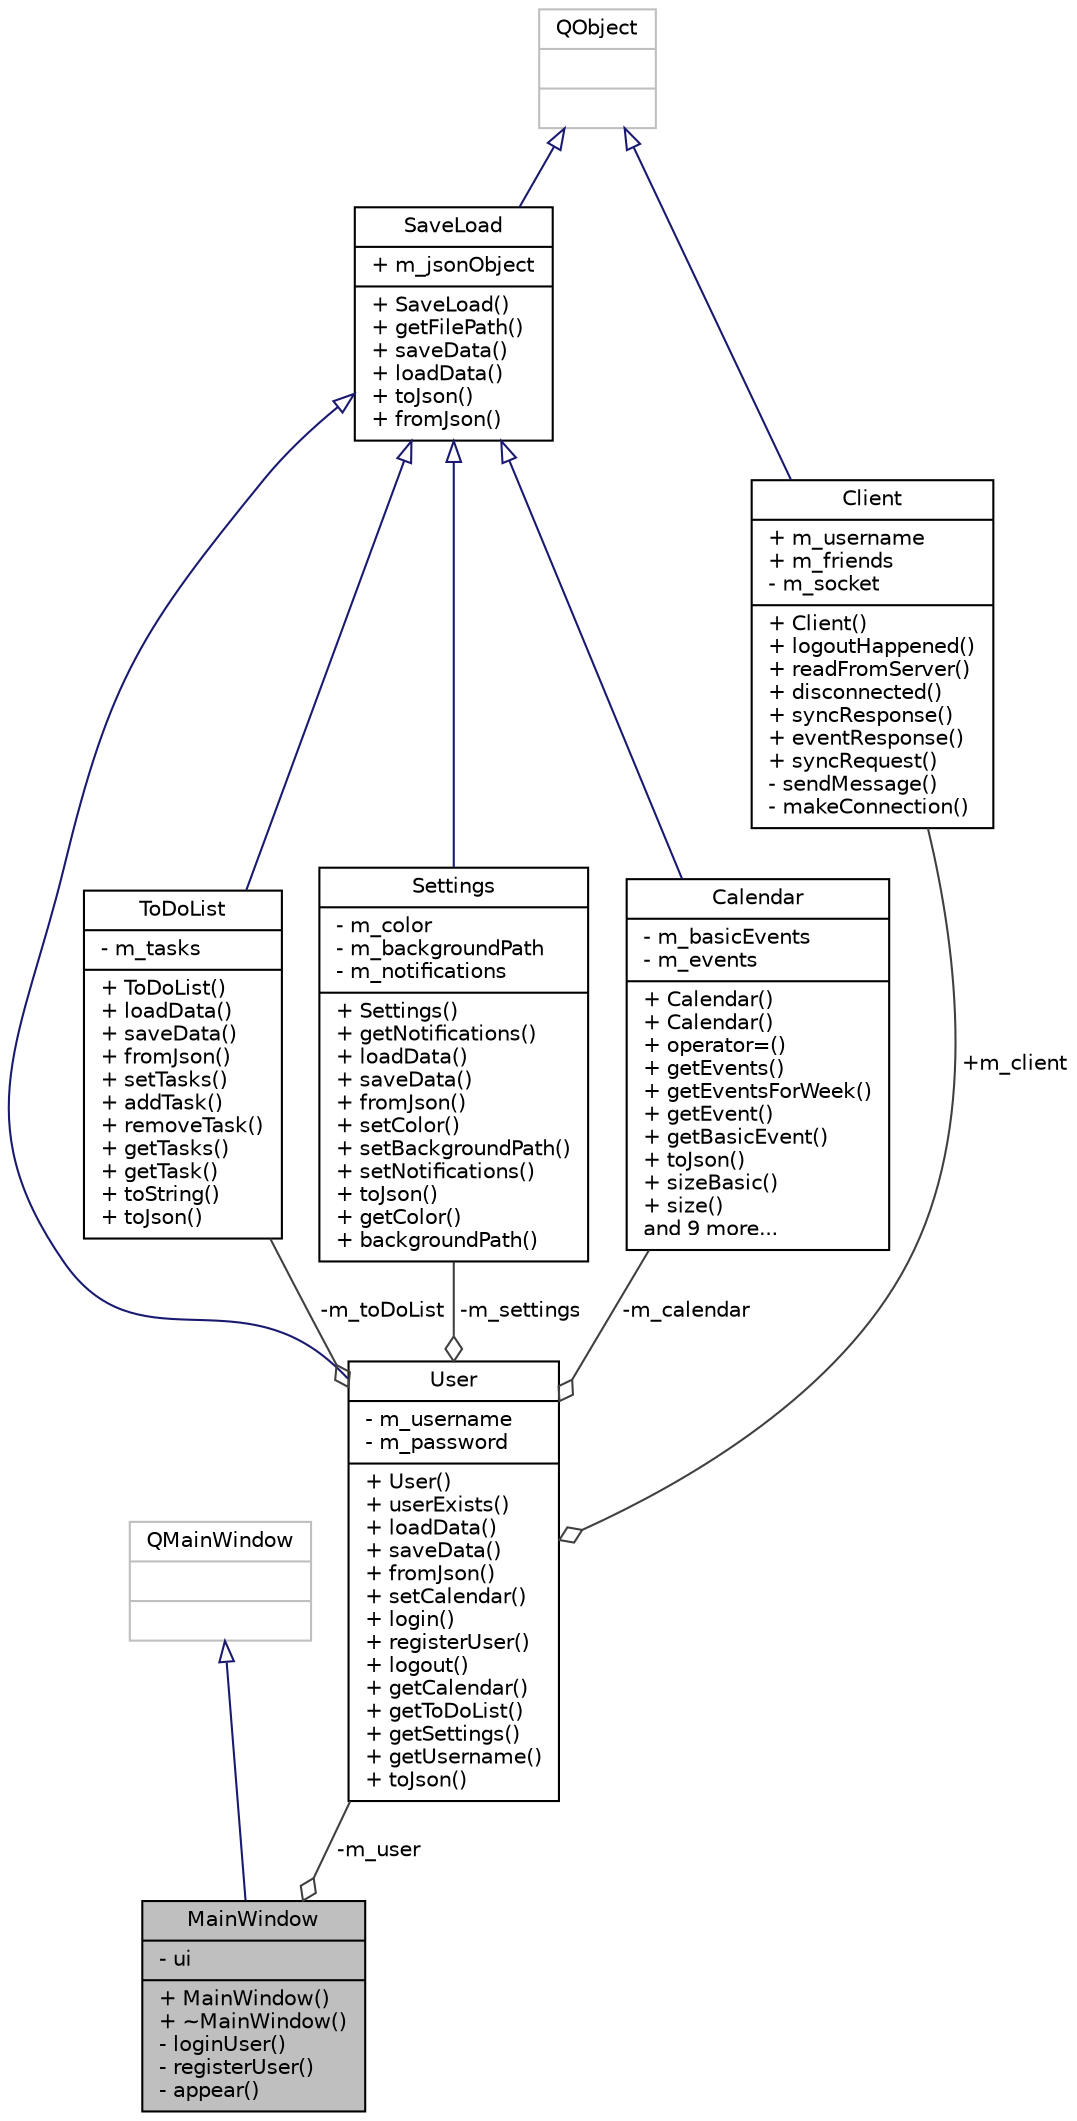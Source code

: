 digraph "MainWindow"
{
 // LATEX_PDF_SIZE
  edge [fontname="Helvetica",fontsize="10",labelfontname="Helvetica",labelfontsize="10"];
  node [fontname="Helvetica",fontsize="10",shape=record];
  Node1 [label="{MainWindow\n|- ui\l|+ MainWindow()\l+ ~MainWindow()\l- loginUser()\l- registerUser()\l- appear()\l}",height=0.2,width=0.4,color="black", fillcolor="grey75", style="filled", fontcolor="black",tooltip=" "];
  Node2 -> Node1 [dir="back",color="midnightblue",fontsize="10",style="solid",arrowtail="onormal",fontname="Helvetica"];
  Node2 [label="{QMainWindow\n||}",height=0.2,width=0.4,color="grey75", fillcolor="white", style="filled",tooltip=" "];
  Node3 -> Node1 [color="grey25",fontsize="10",style="solid",label=" -m_user" ,arrowhead="odiamond",fontname="Helvetica"];
  Node3 [label="{User\n|- m_username\l- m_password\l|+ User()\l+ userExists()\l+ loadData()\l+ saveData()\l+ fromJson()\l+ setCalendar()\l+ login()\l+ registerUser()\l+ logout()\l+ getCalendar()\l+ getToDoList()\l+ getSettings()\l+ getUsername()\l+ toJson()\l}",height=0.2,width=0.4,color="black", fillcolor="white", style="filled",URL="$classUser.html",tooltip=" "];
  Node4 -> Node3 [dir="back",color="midnightblue",fontsize="10",style="solid",arrowtail="onormal",fontname="Helvetica"];
  Node4 [label="{SaveLoad\n|+ m_jsonObject\l|+ SaveLoad()\l+ getFilePath()\l+ saveData()\l+ loadData()\l+ toJson()\l+ fromJson()\l}",height=0.2,width=0.4,color="black", fillcolor="white", style="filled",URL="$classSaveLoad.html",tooltip=" "];
  Node5 -> Node4 [dir="back",color="midnightblue",fontsize="10",style="solid",arrowtail="onormal",fontname="Helvetica"];
  Node5 [label="{QObject\n||}",height=0.2,width=0.4,color="grey75", fillcolor="white", style="filled",tooltip=" "];
  Node6 -> Node3 [color="grey25",fontsize="10",style="solid",label=" -m_toDoList" ,arrowhead="odiamond",fontname="Helvetica"];
  Node6 [label="{ToDoList\n|- m_tasks\l|+ ToDoList()\l+ loadData()\l+ saveData()\l+ fromJson()\l+ setTasks()\l+ addTask()\l+ removeTask()\l+ getTasks()\l+ getTask()\l+ toString()\l+ toJson()\l}",height=0.2,width=0.4,color="black", fillcolor="white", style="filled",URL="$classToDoList.html",tooltip=" "];
  Node4 -> Node6 [dir="back",color="midnightblue",fontsize="10",style="solid",arrowtail="onormal",fontname="Helvetica"];
  Node7 -> Node3 [color="grey25",fontsize="10",style="solid",label=" -m_settings" ,arrowhead="odiamond",fontname="Helvetica"];
  Node7 [label="{Settings\n|- m_color\l- m_backgroundPath\l- m_notifications\l|+ Settings()\l+ getNotifications()\l+ loadData()\l+ saveData()\l+ fromJson()\l+ setColor()\l+ setBackgroundPath()\l+ setNotifications()\l+ toJson()\l+ getColor()\l+ backgroundPath()\l}",height=0.2,width=0.4,color="black", fillcolor="white", style="filled",URL="$classSettings.html",tooltip=" "];
  Node4 -> Node7 [dir="back",color="midnightblue",fontsize="10",style="solid",arrowtail="onormal",fontname="Helvetica"];
  Node8 -> Node3 [color="grey25",fontsize="10",style="solid",label=" +m_client" ,arrowhead="odiamond",fontname="Helvetica"];
  Node8 [label="{Client\n|+ m_username\l+ m_friends\l- m_socket\l|+ Client()\l+ logoutHappened()\l+ readFromServer()\l+ disconnected()\l+ syncResponse()\l+ eventResponse()\l+ syncRequest()\l- sendMessage()\l- makeConnection()\l}",height=0.2,width=0.4,color="black", fillcolor="white", style="filled",URL="$classClient.html",tooltip=" "];
  Node5 -> Node8 [dir="back",color="midnightblue",fontsize="10",style="solid",arrowtail="onormal",fontname="Helvetica"];
  Node9 -> Node3 [color="grey25",fontsize="10",style="solid",label=" -m_calendar" ,arrowhead="odiamond",fontname="Helvetica"];
  Node9 [label="{Calendar\n|- m_basicEvents\l- m_events\l|+ Calendar()\l+ Calendar()\l+ operator=()\l+ getEvents()\l+ getEventsForWeek()\l+ getEvent()\l+ getBasicEvent()\l+ toJson()\l+ sizeBasic()\l+ size()\land 9 more...\l}",height=0.2,width=0.4,color="black", fillcolor="white", style="filled",URL="$classCalendar.html",tooltip=" "];
  Node4 -> Node9 [dir="back",color="midnightblue",fontsize="10",style="solid",arrowtail="onormal",fontname="Helvetica"];
}
